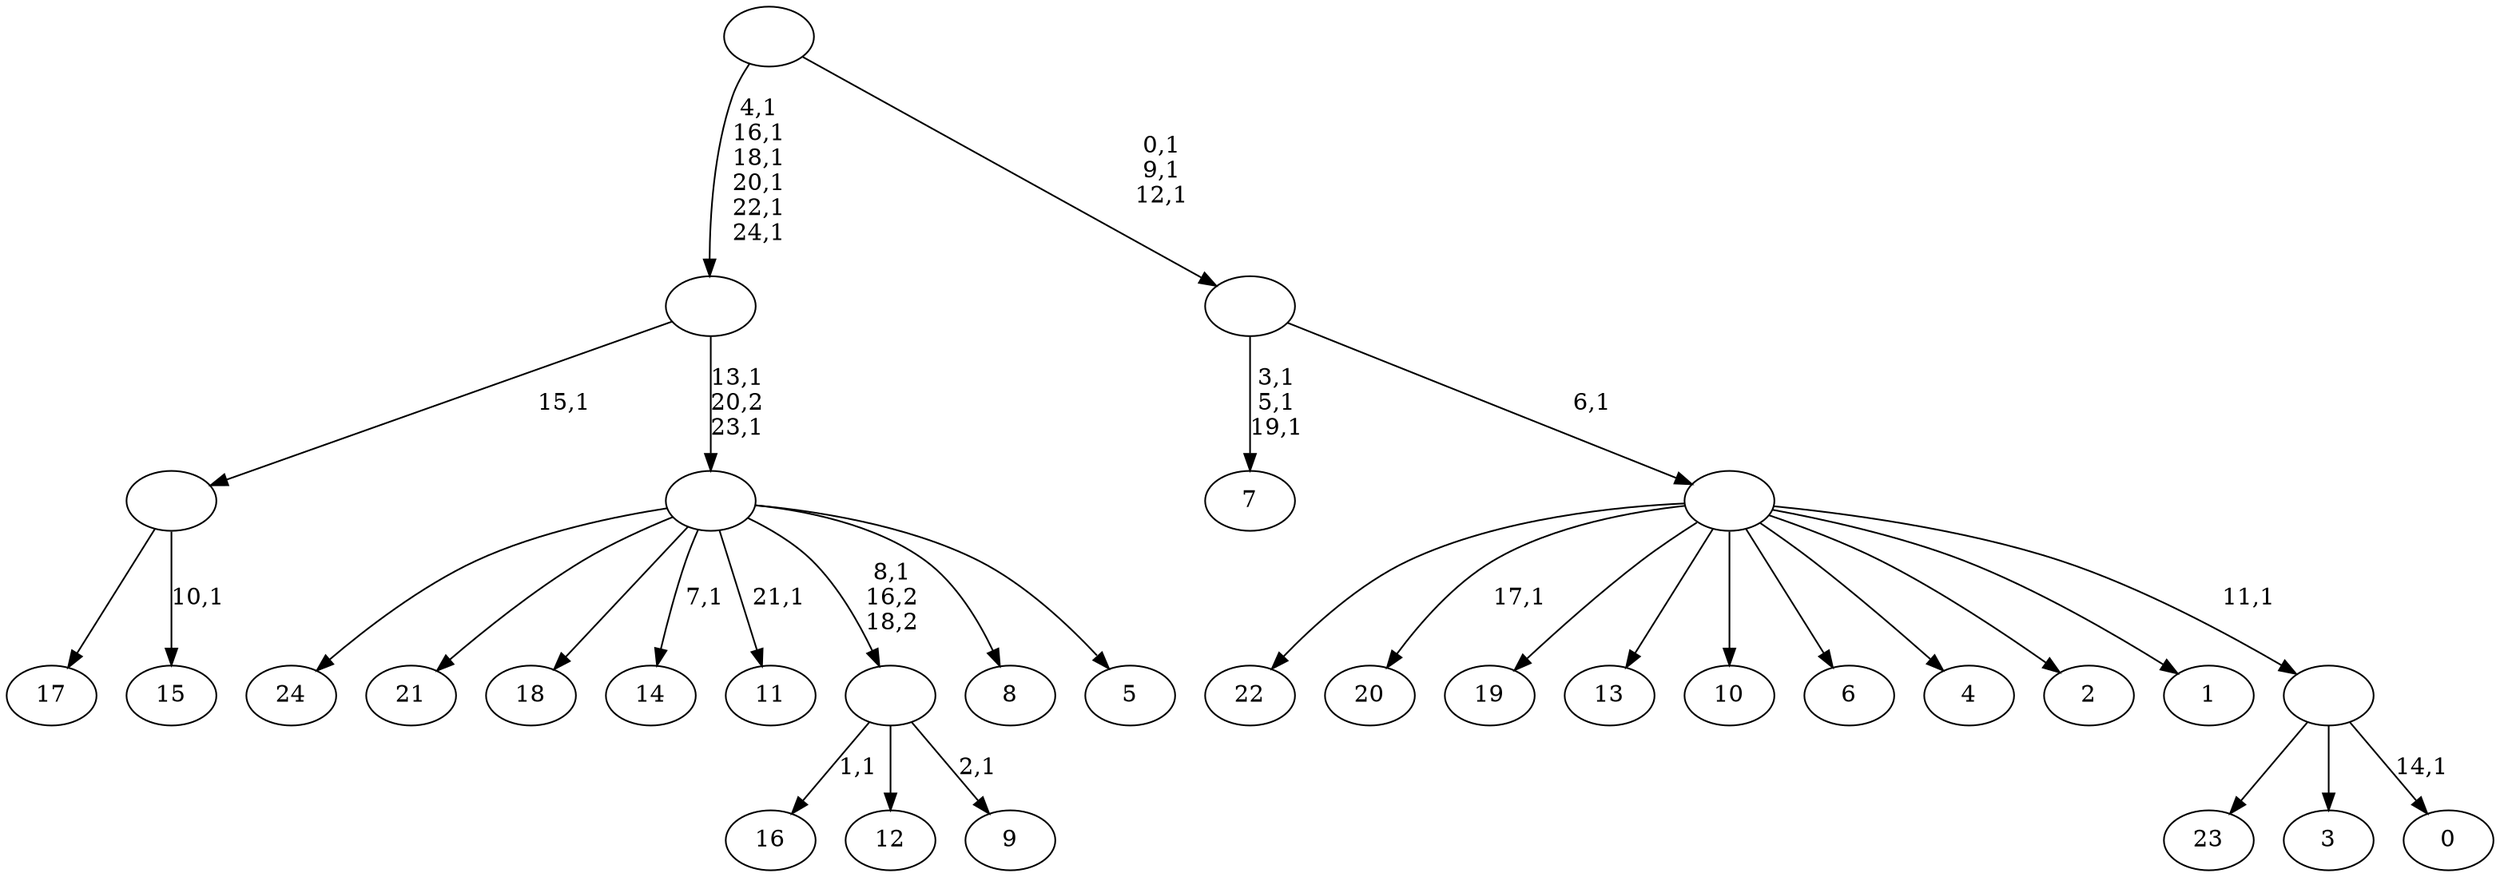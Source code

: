 digraph T {
	50 [label="24"]
	49 [label="23"]
	48 [label="22"]
	47 [label="21"]
	46 [label="20"]
	44 [label="19"]
	43 [label="18"]
	42 [label="17"]
	41 [label="16"]
	39 [label="15"]
	37 [label=""]
	36 [label="14"]
	34 [label="13"]
	33 [label="12"]
	32 [label="11"]
	30 [label="10"]
	29 [label="9"]
	27 [label=""]
	26 [label="8"]
	25 [label="7"]
	21 [label="6"]
	20 [label="5"]
	19 [label=""]
	17 [label=""]
	11 [label="4"]
	10 [label="3"]
	9 [label="2"]
	8 [label="1"]
	7 [label="0"]
	5 [label=""]
	4 [label=""]
	3 [label=""]
	0 [label=""]
	37 -> 39 [label="10,1"]
	37 -> 42 [label=""]
	27 -> 29 [label="2,1"]
	27 -> 41 [label="1,1"]
	27 -> 33 [label=""]
	19 -> 32 [label="21,1"]
	19 -> 36 [label="7,1"]
	19 -> 50 [label=""]
	19 -> 47 [label=""]
	19 -> 43 [label=""]
	19 -> 27 [label="8,1\n16,2\n18,2"]
	19 -> 26 [label=""]
	19 -> 20 [label=""]
	17 -> 19 [label="13,1\n20,2\n23,1"]
	17 -> 37 [label="15,1"]
	5 -> 7 [label="14,1"]
	5 -> 49 [label=""]
	5 -> 10 [label=""]
	4 -> 46 [label="17,1"]
	4 -> 48 [label=""]
	4 -> 44 [label=""]
	4 -> 34 [label=""]
	4 -> 30 [label=""]
	4 -> 21 [label=""]
	4 -> 11 [label=""]
	4 -> 9 [label=""]
	4 -> 8 [label=""]
	4 -> 5 [label="11,1"]
	3 -> 25 [label="3,1\n5,1\n19,1"]
	3 -> 4 [label="6,1"]
	0 -> 3 [label="0,1\n9,1\n12,1"]
	0 -> 17 [label="4,1\n16,1\n18,1\n20,1\n22,1\n24,1"]
}
